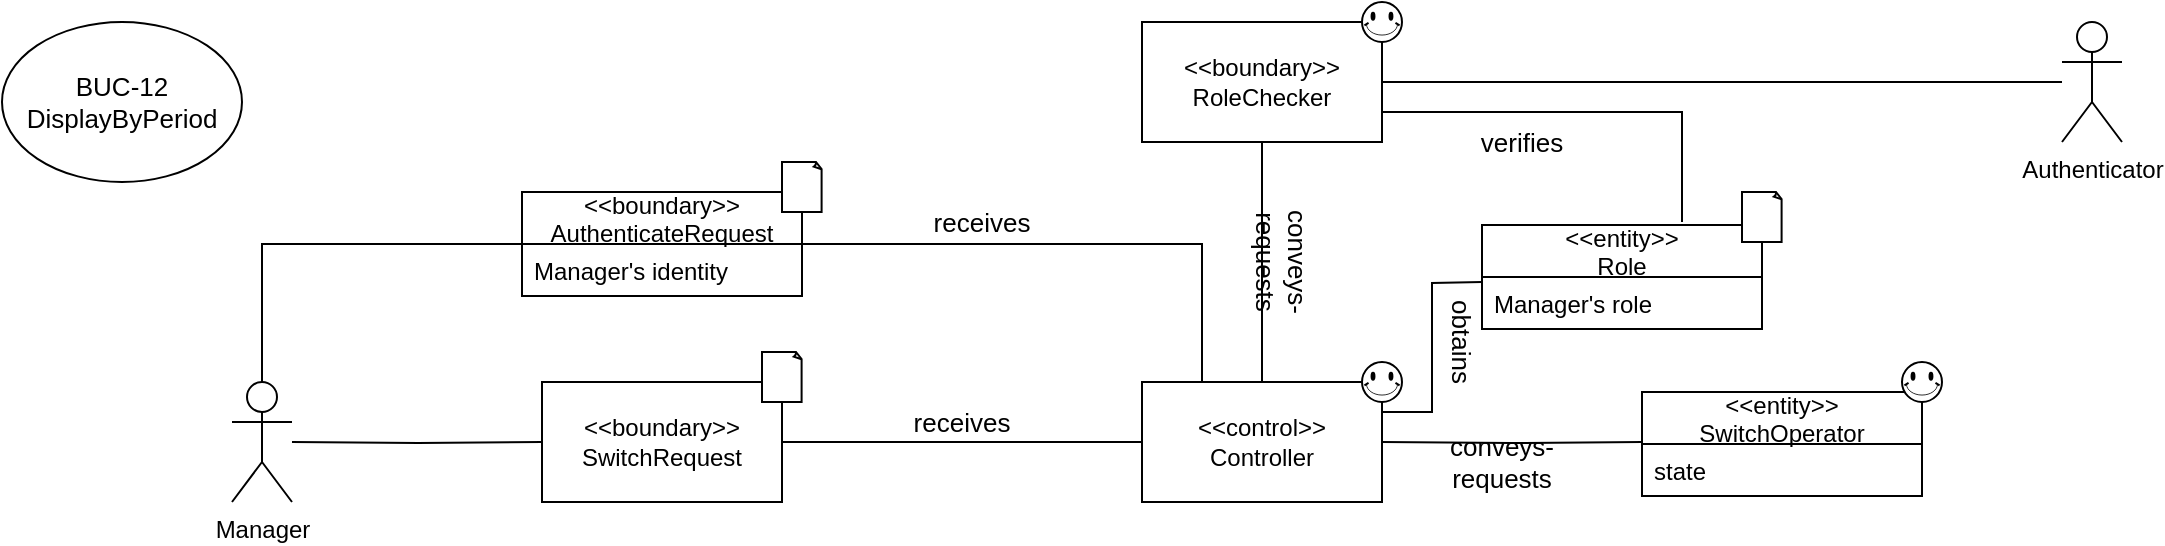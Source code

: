 <mxfile version="14.6.0" type="device"><diagram id="Y0a5yFrE13gmSuH_fW94" name="Page-1"><mxGraphModel dx="1607" dy="1112" grid="1" gridSize="10" guides="1" tooltips="1" connect="1" arrows="1" fold="1" page="1" pageScale="1" pageWidth="827" pageHeight="1169" math="0" shadow="0"><root><mxCell id="0"/><mxCell id="1" parent="0"/><mxCell id="iiYED96CAdbzTAdOjsHc-110" value="BUC-12&lt;br&gt;DisplayByPeriod" style="ellipse;whiteSpace=wrap;html=1;fontSize=13;" parent="1" vertex="1"><mxGeometry x="-570" y="150" width="120" height="80" as="geometry"/></mxCell><mxCell id="UtvzBb3cU_X8dH8Na1ih-4" style="edgeStyle=orthogonalEdgeStyle;rounded=0;orthogonalLoop=1;jettySize=auto;html=1;endArrow=none;endFill=0;" parent="1" target="UtvzBb3cU_X8dH8Na1ih-11" edge="1"><mxGeometry relative="1" as="geometry"><mxPoint x="-425" y="360" as="sourcePoint"/></mxGeometry></mxCell><mxCell id="UtvzBb3cU_X8dH8Na1ih-5" style="edgeStyle=orthogonalEdgeStyle;rounded=0;orthogonalLoop=1;jettySize=auto;html=1;entryX=0.5;entryY=0;entryDx=0;entryDy=0;endArrow=none;endFill=0;" parent="1" source="UtvzBb3cU_X8dH8Na1ih-6" target="UtvzBb3cU_X8dH8Na1ih-16" edge="1"><mxGeometry relative="1" as="geometry"/></mxCell><mxCell id="UtvzBb3cU_X8dH8Na1ih-6" value="&amp;lt;&amp;lt;boundary&amp;gt;&amp;gt;&lt;br&gt;RoleChecker" style="rounded=0;whiteSpace=wrap;html=1;" parent="1" vertex="1"><mxGeometry y="150" width="120" height="60" as="geometry"/></mxCell><mxCell id="UtvzBb3cU_X8dH8Na1ih-10" style="edgeStyle=orthogonalEdgeStyle;rounded=0;orthogonalLoop=1;jettySize=auto;html=1;fontSize=13;endArrow=none;endFill=0;" parent="1" source="UtvzBb3cU_X8dH8Na1ih-11" target="UtvzBb3cU_X8dH8Na1ih-16" edge="1"><mxGeometry relative="1" as="geometry"/></mxCell><mxCell id="UtvzBb3cU_X8dH8Na1ih-11" value="&amp;lt;&amp;lt;boundary&amp;gt;&amp;gt;&lt;br&gt;SwitchRequest" style="rounded=0;whiteSpace=wrap;html=1;" parent="1" vertex="1"><mxGeometry x="-300" y="330" width="120" height="60" as="geometry"/></mxCell><mxCell id="UtvzBb3cU_X8dH8Na1ih-16" value="&amp;lt;&amp;lt;control&amp;gt;&amp;gt;&lt;br&gt;Controller" style="rounded=0;whiteSpace=wrap;html=1;" parent="1" vertex="1"><mxGeometry y="330" width="120" height="60" as="geometry"/></mxCell><mxCell id="UtvzBb3cU_X8dH8Na1ih-19" style="edgeStyle=orthogonalEdgeStyle;rounded=0;orthogonalLoop=1;jettySize=auto;html=1;entryX=1;entryY=0.25;entryDx=0;entryDy=0;endArrow=none;endFill=0;" parent="1" target="UtvzBb3cU_X8dH8Na1ih-16" edge="1"><mxGeometry relative="1" as="geometry"><mxPoint x="170" y="280" as="sourcePoint"/></mxGeometry></mxCell><mxCell id="UtvzBb3cU_X8dH8Na1ih-20" style="edgeStyle=orthogonalEdgeStyle;rounded=0;orthogonalLoop=1;jettySize=auto;html=1;entryX=1;entryY=0.75;entryDx=0;entryDy=0;endArrow=none;endFill=0;" parent="1" target="UtvzBb3cU_X8dH8Na1ih-6" edge="1"><mxGeometry relative="1" as="geometry"><Array as="points"><mxPoint x="270" y="195"/></Array><mxPoint x="270" y="250" as="sourcePoint"/></mxGeometry></mxCell><mxCell id="UtvzBb3cU_X8dH8Na1ih-22" style="edgeStyle=orthogonalEdgeStyle;rounded=0;orthogonalLoop=1;jettySize=auto;html=1;entryX=1;entryY=0.5;entryDx=0;entryDy=0;endArrow=none;endFill=0;" parent="1" source="UtvzBb3cU_X8dH8Na1ih-23" target="UtvzBb3cU_X8dH8Na1ih-6" edge="1"><mxGeometry relative="1" as="geometry"/></mxCell><mxCell id="UtvzBb3cU_X8dH8Na1ih-23" value="Authenticator" style="shape=umlActor;verticalLabelPosition=bottom;verticalAlign=top;html=1;outlineConnect=0;" parent="1" vertex="1"><mxGeometry x="460" y="150" width="30" height="60" as="geometry"/></mxCell><mxCell id="UtvzBb3cU_X8dH8Na1ih-25" value="receives" style="text;html=1;strokeColor=none;fillColor=none;align=center;verticalAlign=middle;whiteSpace=wrap;rounded=0;fontSize=13;" parent="1" vertex="1"><mxGeometry x="-100" y="240" width="40" height="20" as="geometry"/></mxCell><mxCell id="UtvzBb3cU_X8dH8Na1ih-26" value="receives" style="text;html=1;strokeColor=none;fillColor=none;align=center;verticalAlign=middle;whiteSpace=wrap;rounded=0;fontSize=13;" parent="1" vertex="1"><mxGeometry x="-110" y="340" width="40" height="20" as="geometry"/></mxCell><mxCell id="UtvzBb3cU_X8dH8Na1ih-29" value="conveys-requests" style="text;html=1;strokeColor=none;fillColor=none;align=center;verticalAlign=middle;whiteSpace=wrap;rounded=0;fontSize=13;rotation=90;" parent="1" vertex="1"><mxGeometry x="50" y="260" width="40" height="20" as="geometry"/></mxCell><mxCell id="UtvzBb3cU_X8dH8Na1ih-30" value="conveys-requests" style="text;html=1;strokeColor=none;fillColor=none;align=center;verticalAlign=middle;whiteSpace=wrap;rounded=0;fontSize=13;" parent="1" vertex="1"><mxGeometry x="160" y="360" width="40" height="20" as="geometry"/></mxCell><mxCell id="UtvzBb3cU_X8dH8Na1ih-31" value="obtains" style="text;html=1;strokeColor=none;fillColor=none;align=center;verticalAlign=middle;whiteSpace=wrap;rounded=0;fontSize=13;rotation=90;" parent="1" vertex="1"><mxGeometry x="140" y="300" width="40" height="20" as="geometry"/></mxCell><mxCell id="UtvzBb3cU_X8dH8Na1ih-32" value="verifies" style="text;html=1;strokeColor=none;fillColor=none;align=center;verticalAlign=middle;whiteSpace=wrap;rounded=0;fontSize=13;" parent="1" vertex="1"><mxGeometry x="170" y="200" width="40" height="20" as="geometry"/></mxCell><mxCell id="UtvzBb3cU_X8dH8Na1ih-35" value="" style="verticalLabelPosition=bottom;verticalAlign=top;html=1;shape=mxgraph.basic.smiley;fontSize=13;" parent="1" vertex="1"><mxGeometry x="110" y="320" width="20" height="20" as="geometry"/></mxCell><mxCell id="UtvzBb3cU_X8dH8Na1ih-36" value="" style="verticalLabelPosition=bottom;verticalAlign=top;html=1;shape=mxgraph.basic.smiley;fontSize=13;" parent="1" vertex="1"><mxGeometry x="110" y="140" width="20" height="20" as="geometry"/></mxCell><mxCell id="UtvzBb3cU_X8dH8Na1ih-40" value="" style="whiteSpace=wrap;html=1;shape=mxgraph.basic.document;fontSize=13;" parent="1" vertex="1"><mxGeometry x="-190" y="315" width="20" height="25" as="geometry"/></mxCell><mxCell id="UtvzBb3cU_X8dH8Na1ih-44" style="edgeStyle=orthogonalEdgeStyle;rounded=0;orthogonalLoop=1;jettySize=auto;html=1;endArrow=none;endFill=0;entryX=1;entryY=0.5;entryDx=0;entryDy=0;" parent="1" target="UtvzBb3cU_X8dH8Na1ih-16" edge="1"><mxGeometry relative="1" as="geometry"><mxPoint x="130" y="360" as="targetPoint"/><mxPoint x="250" y="360" as="sourcePoint"/></mxGeometry></mxCell><mxCell id="UtvzBb3cU_X8dH8Na1ih-48" value="Manager" style="shape=umlActor;verticalLabelPosition=bottom;verticalAlign=top;html=1;outlineConnect=0;" parent="1" vertex="1"><mxGeometry x="-455" y="330" width="30" height="60" as="geometry"/></mxCell><mxCell id="8zfk1s_9odA5qY1DxaMR-1" value="&lt;&lt;entity&gt;&gt;&#10;Role" style="swimlane;fontStyle=0;childLayout=stackLayout;horizontal=1;startSize=26;fillColor=none;horizontalStack=0;resizeParent=1;resizeParentMax=0;resizeLast=0;collapsible=1;marginBottom=0;" vertex="1" parent="1"><mxGeometry x="170" y="251.5" width="140" height="52" as="geometry"><mxRectangle x="160" y="240" width="90" height="30" as="alternateBounds"/></mxGeometry></mxCell><mxCell id="8zfk1s_9odA5qY1DxaMR-2" value="Manager's role" style="text;strokeColor=none;fillColor=none;align=left;verticalAlign=top;spacingLeft=4;spacingRight=4;overflow=hidden;rotatable=0;points=[[0,0.5],[1,0.5]];portConstraint=eastwest;" vertex="1" parent="8zfk1s_9odA5qY1DxaMR-1"><mxGeometry y="26" width="140" height="26" as="geometry"/></mxCell><mxCell id="8zfk1s_9odA5qY1DxaMR-3" value="" style="whiteSpace=wrap;html=1;shape=mxgraph.basic.document;fontSize=13;" vertex="1" parent="1"><mxGeometry x="300" y="235" width="20" height="25" as="geometry"/></mxCell><mxCell id="8zfk1s_9odA5qY1DxaMR-7" style="edgeStyle=orthogonalEdgeStyle;rounded=0;orthogonalLoop=1;jettySize=auto;html=1;entryX=0.5;entryY=0;entryDx=0;entryDy=0;entryPerimeter=0;endArrow=none;endFill=0;" edge="1" parent="1" source="8zfk1s_9odA5qY1DxaMR-4" target="UtvzBb3cU_X8dH8Na1ih-48"><mxGeometry relative="1" as="geometry"/></mxCell><mxCell id="8zfk1s_9odA5qY1DxaMR-8" style="edgeStyle=orthogonalEdgeStyle;rounded=0;orthogonalLoop=1;jettySize=auto;html=1;entryX=0.25;entryY=0;entryDx=0;entryDy=0;endArrow=none;endFill=0;" edge="1" parent="1" source="8zfk1s_9odA5qY1DxaMR-4" target="UtvzBb3cU_X8dH8Na1ih-16"><mxGeometry relative="1" as="geometry"/></mxCell><mxCell id="8zfk1s_9odA5qY1DxaMR-4" value="&lt;&lt;boundary&gt;&gt;&#10;AuthenticateRequest" style="swimlane;fontStyle=0;childLayout=stackLayout;horizontal=1;startSize=26;fillColor=none;horizontalStack=0;resizeParent=1;resizeParentMax=0;resizeLast=0;collapsible=1;marginBottom=0;" vertex="1" parent="1"><mxGeometry x="-310" y="235" width="140" height="52" as="geometry"/></mxCell><mxCell id="8zfk1s_9odA5qY1DxaMR-5" value="Manager's identity" style="text;strokeColor=none;fillColor=none;align=left;verticalAlign=top;spacingLeft=4;spacingRight=4;overflow=hidden;rotatable=0;points=[[0,0.5],[1,0.5]];portConstraint=eastwest;" vertex="1" parent="8zfk1s_9odA5qY1DxaMR-4"><mxGeometry y="26" width="140" height="26" as="geometry"/></mxCell><mxCell id="8zfk1s_9odA5qY1DxaMR-6" value="" style="whiteSpace=wrap;html=1;shape=mxgraph.basic.document;fontSize=13;" vertex="1" parent="1"><mxGeometry x="-180" y="220" width="20" height="25" as="geometry"/></mxCell><mxCell id="8zfk1s_9odA5qY1DxaMR-14" value="&lt;&lt;entity&gt;&gt;&#10;SwitchOperator" style="swimlane;fontStyle=0;childLayout=stackLayout;horizontal=1;startSize=26;fillColor=none;horizontalStack=0;resizeParent=1;resizeParentMax=0;resizeLast=0;collapsible=1;marginBottom=0;" vertex="1" parent="1"><mxGeometry x="250" y="335" width="140" height="52" as="geometry"/></mxCell><mxCell id="8zfk1s_9odA5qY1DxaMR-15" value="state" style="text;strokeColor=none;fillColor=none;align=left;verticalAlign=top;spacingLeft=4;spacingRight=4;overflow=hidden;rotatable=0;points=[[0,0.5],[1,0.5]];portConstraint=eastwest;" vertex="1" parent="8zfk1s_9odA5qY1DxaMR-14"><mxGeometry y="26" width="140" height="26" as="geometry"/></mxCell><mxCell id="8zfk1s_9odA5qY1DxaMR-18" value="" style="verticalLabelPosition=bottom;verticalAlign=top;html=1;shape=mxgraph.basic.smiley;fontSize=13;" vertex="1" parent="1"><mxGeometry x="380" y="320" width="20" height="20" as="geometry"/></mxCell></root></mxGraphModel></diagram></mxfile>
